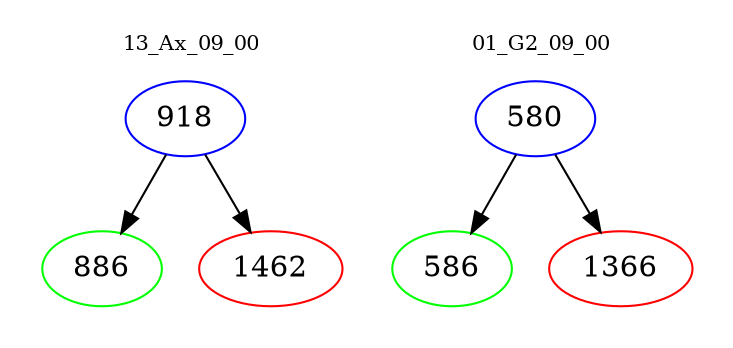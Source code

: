 digraph{
subgraph cluster_0 {
color = white
label = "13_Ax_09_00";
fontsize=10;
T0_918 [label="918", color="blue"]
T0_918 -> T0_886 [color="black"]
T0_886 [label="886", color="green"]
T0_918 -> T0_1462 [color="black"]
T0_1462 [label="1462", color="red"]
}
subgraph cluster_1 {
color = white
label = "01_G2_09_00";
fontsize=10;
T1_580 [label="580", color="blue"]
T1_580 -> T1_586 [color="black"]
T1_586 [label="586", color="green"]
T1_580 -> T1_1366 [color="black"]
T1_1366 [label="1366", color="red"]
}
}
